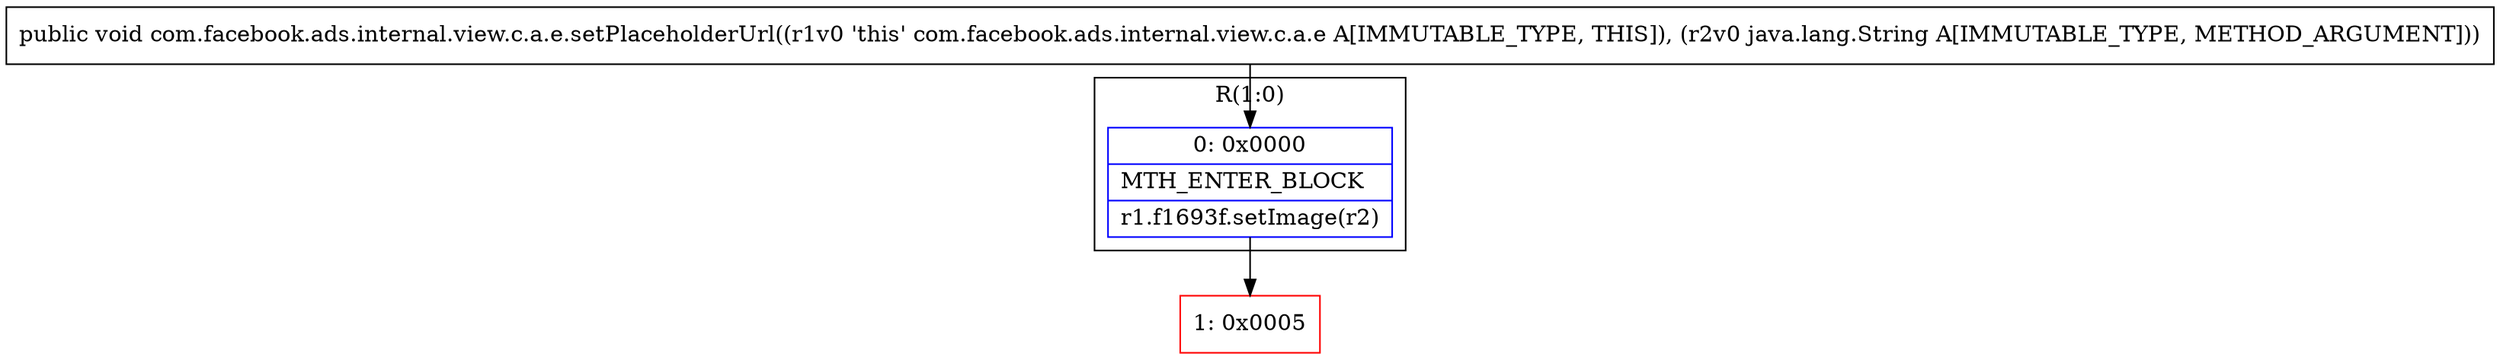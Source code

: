 digraph "CFG forcom.facebook.ads.internal.view.c.a.e.setPlaceholderUrl(Ljava\/lang\/String;)V" {
subgraph cluster_Region_795856441 {
label = "R(1:0)";
node [shape=record,color=blue];
Node_0 [shape=record,label="{0\:\ 0x0000|MTH_ENTER_BLOCK\l|r1.f1693f.setImage(r2)\l}"];
}
Node_1 [shape=record,color=red,label="{1\:\ 0x0005}"];
MethodNode[shape=record,label="{public void com.facebook.ads.internal.view.c.a.e.setPlaceholderUrl((r1v0 'this' com.facebook.ads.internal.view.c.a.e A[IMMUTABLE_TYPE, THIS]), (r2v0 java.lang.String A[IMMUTABLE_TYPE, METHOD_ARGUMENT])) }"];
MethodNode -> Node_0;
Node_0 -> Node_1;
}

